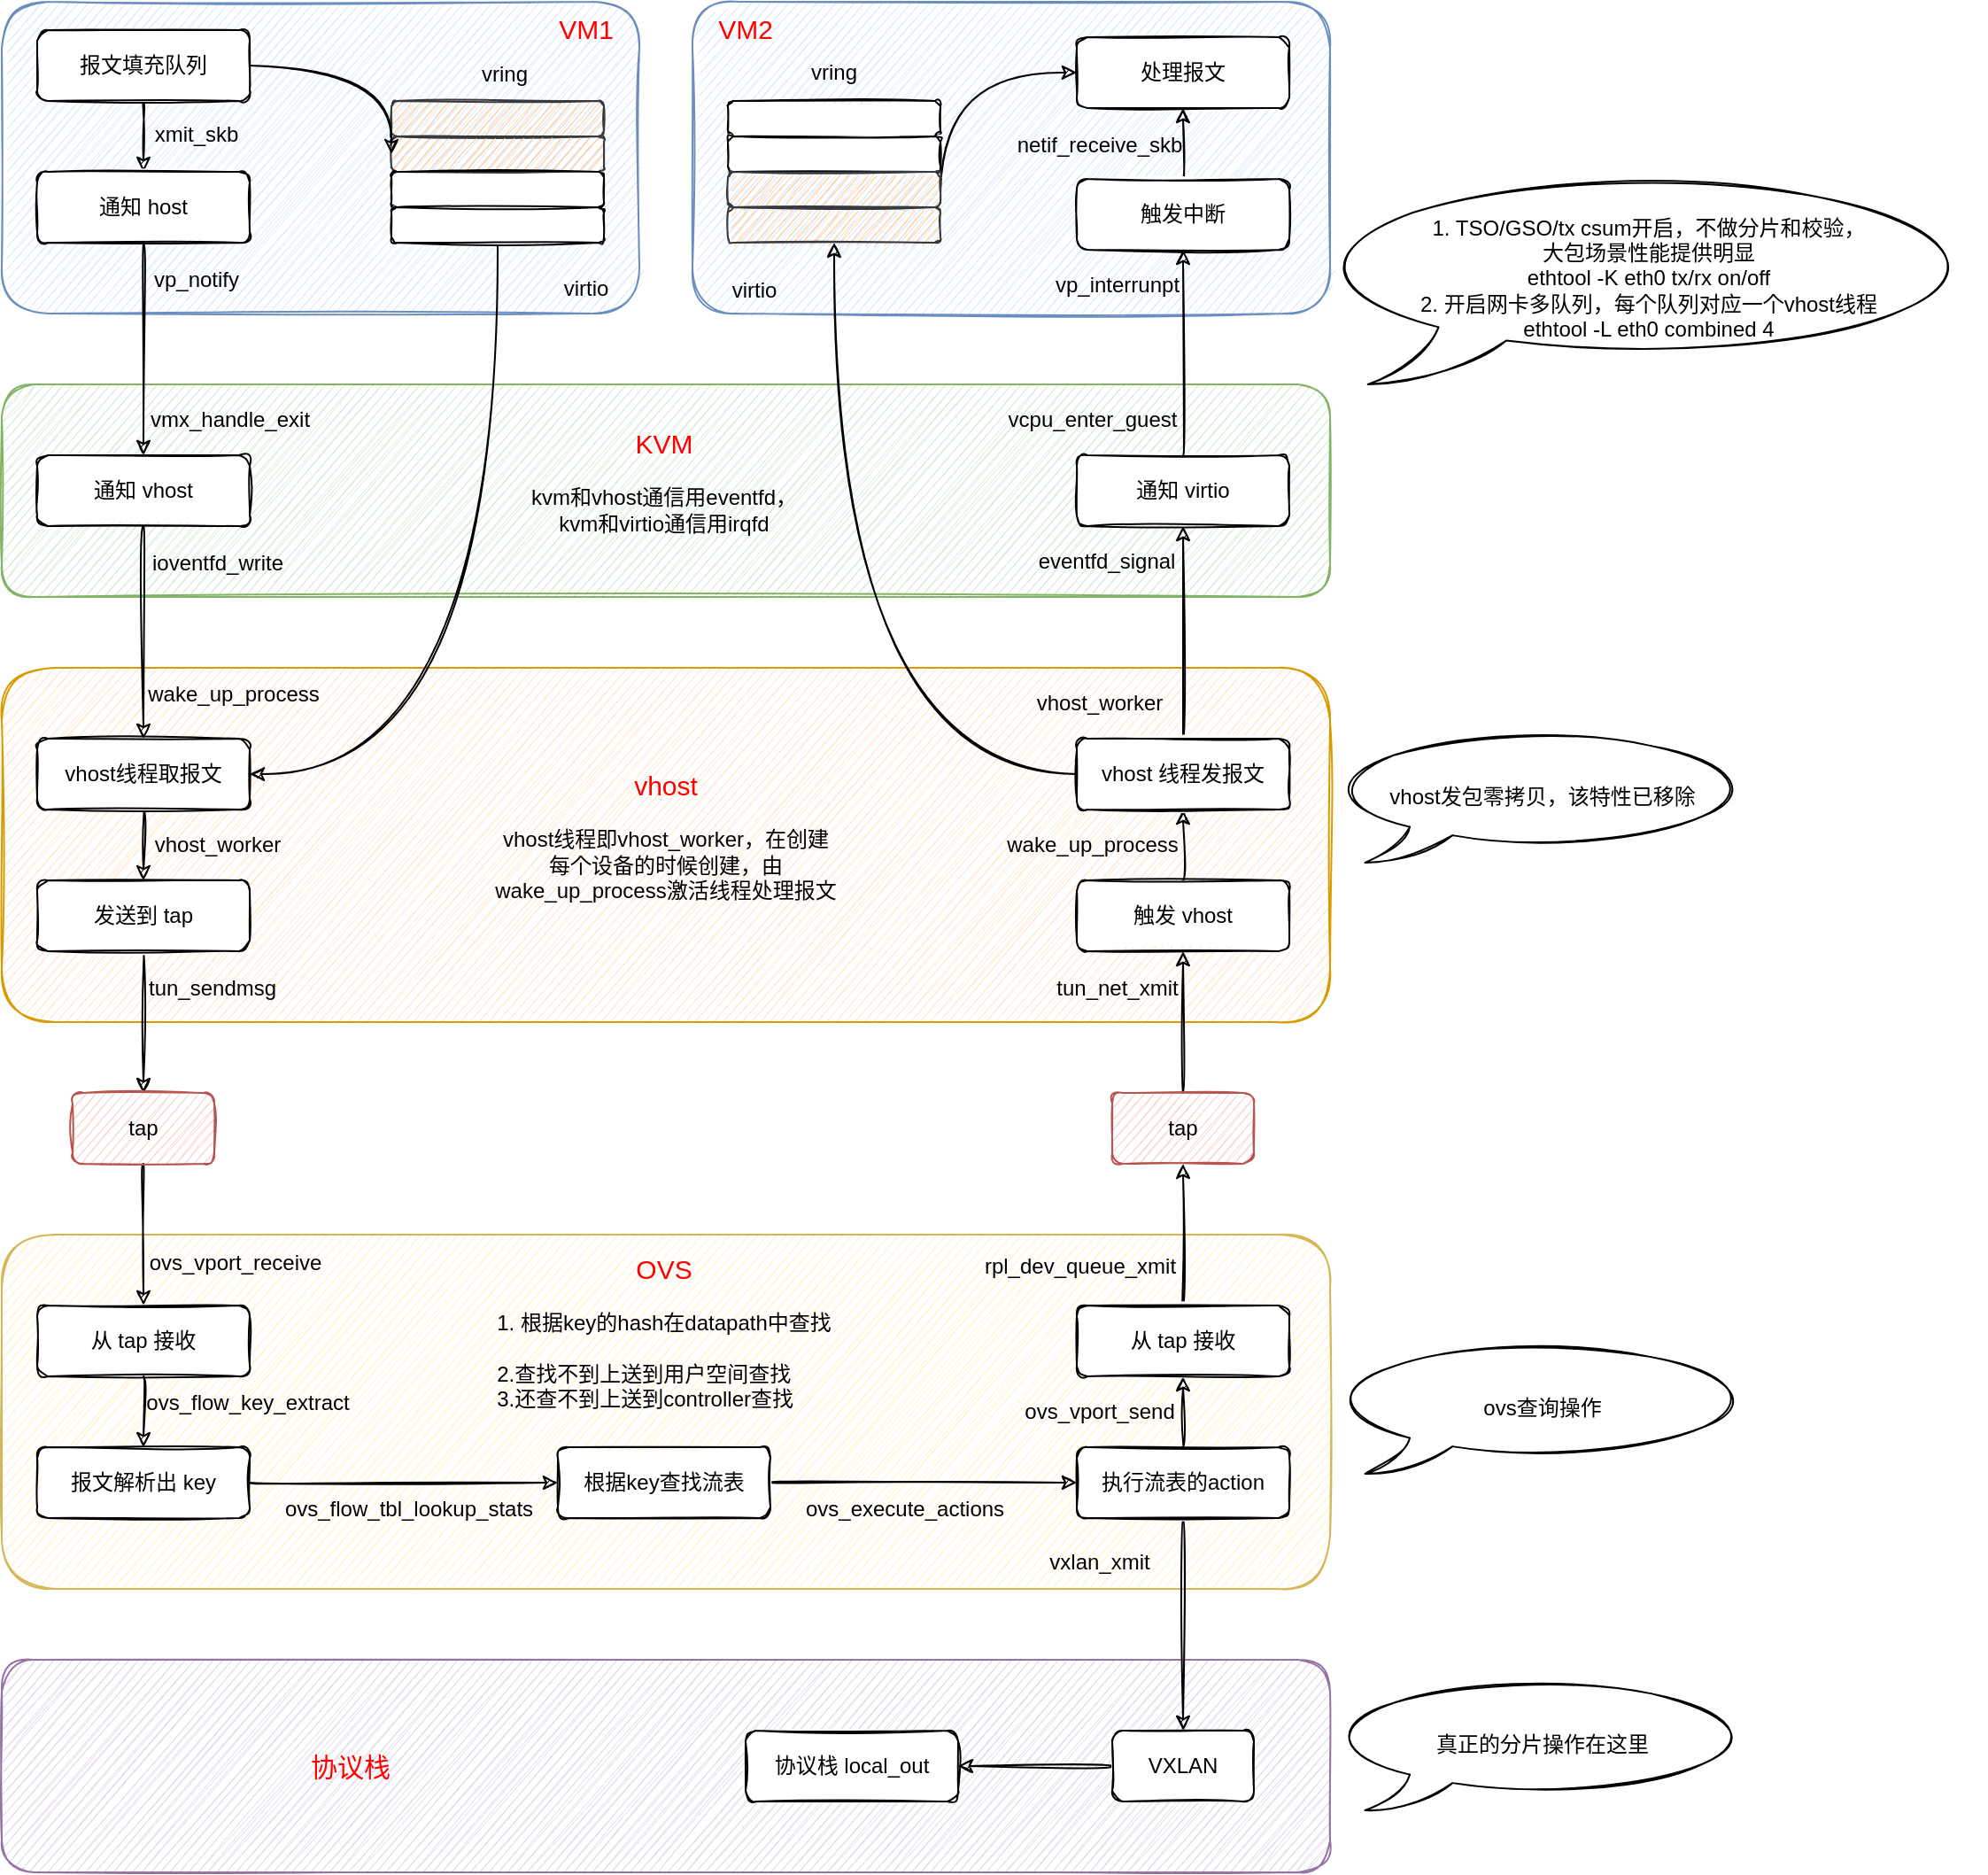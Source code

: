 <mxfile version="15.9.4" type="github">
  <diagram id="g8te5oPi9ZXhJIPehppG" name="Page-1">
    <mxGraphModel dx="1422" dy="706" grid="1" gridSize="10" guides="1" tooltips="1" connect="1" arrows="1" fold="1" page="1" pageScale="1" pageWidth="827" pageHeight="1169" math="0" shadow="0">
      <root>
        <mxCell id="0" />
        <mxCell id="1" parent="0" />
        <mxCell id="GQ-dvTlJsdlPZqajyjdu-95" value="" style="rounded=1;whiteSpace=wrap;html=1;fontSize=15;fillColor=#e1d5e7;strokeColor=#9673a6;sketch=1;" parent="1" vertex="1">
          <mxGeometry x="100" y="1480" width="750" height="120" as="geometry" />
        </mxCell>
        <mxCell id="GQ-dvTlJsdlPZqajyjdu-33" value="" style="rounded=1;whiteSpace=wrap;html=1;fillColor=#fff2cc;strokeColor=#d6b656;sketch=1;" parent="1" vertex="1">
          <mxGeometry x="100" y="1240" width="750" height="200" as="geometry" />
        </mxCell>
        <mxCell id="GQ-dvTlJsdlPZqajyjdu-26" value="" style="rounded=1;whiteSpace=wrap;html=1;fillColor=#ffe6cc;strokeColor=#d79b00;sketch=1;" parent="1" vertex="1">
          <mxGeometry x="100" y="920" width="750" height="200" as="geometry" />
        </mxCell>
        <mxCell id="GQ-dvTlJsdlPZqajyjdu-16" value="" style="rounded=1;whiteSpace=wrap;html=1;fillColor=#d5e8d4;strokeColor=#82b366;sketch=1;" parent="1" vertex="1">
          <mxGeometry x="100" y="760" width="750" height="120" as="geometry" />
        </mxCell>
        <mxCell id="GQ-dvTlJsdlPZqajyjdu-11" value="" style="rounded=1;whiteSpace=wrap;html=1;fillColor=#dae8fc;strokeColor=#6c8ebf;sketch=1;" parent="1" vertex="1">
          <mxGeometry x="100" y="544" width="360" height="176" as="geometry" />
        </mxCell>
        <mxCell id="GQ-dvTlJsdlPZqajyjdu-4" style="edgeStyle=orthogonalEdgeStyle;rounded=1;orthogonalLoop=1;jettySize=auto;html=1;exitX=0.5;exitY=1;exitDx=0;exitDy=0;sketch=1;curved=1;" parent="1" source="GQ-dvTlJsdlPZqajyjdu-2" target="GQ-dvTlJsdlPZqajyjdu-3" edge="1">
          <mxGeometry relative="1" as="geometry" />
        </mxCell>
        <mxCell id="GQ-dvTlJsdlPZqajyjdu-2" value="报文填充队列" style="rounded=1;whiteSpace=wrap;html=1;sketch=1;" parent="1" vertex="1">
          <mxGeometry x="120" y="560" width="120" height="40" as="geometry" />
        </mxCell>
        <mxCell id="GQ-dvTlJsdlPZqajyjdu-3" value="通知 host" style="rounded=1;whiteSpace=wrap;html=1;sketch=1;" parent="1" vertex="1">
          <mxGeometry x="120" y="640" width="120" height="40" as="geometry" />
        </mxCell>
        <mxCell id="GQ-dvTlJsdlPZqajyjdu-5" value="xmit_skb" style="text;html=1;strokeColor=none;fillColor=none;align=center;verticalAlign=middle;whiteSpace=wrap;rounded=1;sketch=1;" parent="1" vertex="1">
          <mxGeometry x="180" y="604" width="60" height="30" as="geometry" />
        </mxCell>
        <mxCell id="GQ-dvTlJsdlPZqajyjdu-7" value="" style="rounded=1;whiteSpace=wrap;html=1;fillColor=#ffcc99;strokeColor=#36393d;sketch=1;" parent="1" vertex="1">
          <mxGeometry x="320" y="600" width="120" height="20" as="geometry" />
        </mxCell>
        <mxCell id="GQ-dvTlJsdlPZqajyjdu-8" value="" style="rounded=1;whiteSpace=wrap;html=1;fillColor=#ffcc99;strokeColor=#36393d;sketch=1;" parent="1" vertex="1">
          <mxGeometry x="320" y="620" width="120" height="20" as="geometry" />
        </mxCell>
        <mxCell id="GQ-dvTlJsdlPZqajyjdu-9" value="" style="rounded=1;whiteSpace=wrap;html=1;sketch=1;" parent="1" vertex="1">
          <mxGeometry x="320" y="640" width="120" height="20" as="geometry" />
        </mxCell>
        <mxCell id="GQ-dvTlJsdlPZqajyjdu-85" style="edgeStyle=orthogonalEdgeStyle;rounded=1;orthogonalLoop=1;jettySize=auto;html=1;exitX=0.5;exitY=1;exitDx=0;exitDy=0;entryX=1;entryY=0.5;entryDx=0;entryDy=0;fontSize=12;sketch=1;curved=1;" parent="1" source="GQ-dvTlJsdlPZqajyjdu-10" target="GQ-dvTlJsdlPZqajyjdu-14" edge="1">
          <mxGeometry relative="1" as="geometry" />
        </mxCell>
        <mxCell id="GQ-dvTlJsdlPZqajyjdu-10" value="" style="rounded=1;whiteSpace=wrap;html=1;sketch=1;" parent="1" vertex="1">
          <mxGeometry x="320" y="660" width="120" height="20" as="geometry" />
        </mxCell>
        <mxCell id="GQ-dvTlJsdlPZqajyjdu-24" style="edgeStyle=none;rounded=1;orthogonalLoop=1;jettySize=auto;html=1;exitX=0.5;exitY=1;exitDx=0;exitDy=0;sketch=1;curved=1;" parent="1" source="GQ-dvTlJsdlPZqajyjdu-13" target="GQ-dvTlJsdlPZqajyjdu-14" edge="1">
          <mxGeometry relative="1" as="geometry" />
        </mxCell>
        <mxCell id="GQ-dvTlJsdlPZqajyjdu-13" value="通知 vhost" style="rounded=1;whiteSpace=wrap;html=1;sketch=1;" parent="1" vertex="1">
          <mxGeometry x="120" y="800" width="120" height="40" as="geometry" />
        </mxCell>
        <mxCell id="GQ-dvTlJsdlPZqajyjdu-25" value="" style="edgeStyle=none;rounded=1;orthogonalLoop=1;jettySize=auto;html=1;sketch=1;curved=1;" parent="1" source="GQ-dvTlJsdlPZqajyjdu-14" target="GQ-dvTlJsdlPZqajyjdu-15" edge="1">
          <mxGeometry relative="1" as="geometry" />
        </mxCell>
        <mxCell id="GQ-dvTlJsdlPZqajyjdu-14" value="vhost线程取报文" style="rounded=1;whiteSpace=wrap;html=1;sketch=1;" parent="1" vertex="1">
          <mxGeometry x="120" y="960" width="120" height="40" as="geometry" />
        </mxCell>
        <mxCell id="GQ-dvTlJsdlPZqajyjdu-32" style="edgeStyle=none;rounded=1;orthogonalLoop=1;jettySize=auto;html=1;exitX=0.5;exitY=1;exitDx=0;exitDy=0;entryX=0.5;entryY=0;entryDx=0;entryDy=0;sketch=1;curved=1;" parent="1" source="GQ-dvTlJsdlPZqajyjdu-15" target="GQ-dvTlJsdlPZqajyjdu-30" edge="1">
          <mxGeometry relative="1" as="geometry" />
        </mxCell>
        <mxCell id="GQ-dvTlJsdlPZqajyjdu-15" value="发送到 tap" style="rounded=1;whiteSpace=wrap;html=1;sketch=1;" parent="1" vertex="1">
          <mxGeometry x="120" y="1040" width="120" height="40" as="geometry" />
        </mxCell>
        <mxCell id="GQ-dvTlJsdlPZqajyjdu-18" value="vp_notify" style="text;html=1;strokeColor=none;fillColor=none;align=center;verticalAlign=middle;whiteSpace=wrap;rounded=1;sketch=1;" parent="1" vertex="1">
          <mxGeometry x="180" y="686" width="60" height="30" as="geometry" />
        </mxCell>
        <mxCell id="GQ-dvTlJsdlPZqajyjdu-22" value="vmx_handle_exit" style="text;html=1;strokeColor=none;fillColor=none;align=center;verticalAlign=middle;whiteSpace=wrap;rounded=1;sketch=1;" parent="1" vertex="1">
          <mxGeometry x="199" y="765" width="60" height="30" as="geometry" />
        </mxCell>
        <mxCell id="GQ-dvTlJsdlPZqajyjdu-27" value="ioventfd_write" style="text;html=1;strokeColor=none;fillColor=none;align=center;verticalAlign=middle;whiteSpace=wrap;rounded=1;sketch=1;" parent="1" vertex="1">
          <mxGeometry x="192" y="846" width="60" height="30" as="geometry" />
        </mxCell>
        <mxCell id="GQ-dvTlJsdlPZqajyjdu-28" value="wake_up_process" style="text;html=1;strokeColor=none;fillColor=none;align=center;verticalAlign=middle;whiteSpace=wrap;rounded=1;sketch=1;" parent="1" vertex="1">
          <mxGeometry x="201" y="920" width="60" height="30" as="geometry" />
        </mxCell>
        <mxCell id="GQ-dvTlJsdlPZqajyjdu-29" value="vhost_worker" style="text;html=1;strokeColor=none;fillColor=none;align=center;verticalAlign=middle;whiteSpace=wrap;rounded=1;sketch=1;" parent="1" vertex="1">
          <mxGeometry x="192" y="1005" width="60" height="30" as="geometry" />
        </mxCell>
        <mxCell id="GQ-dvTlJsdlPZqajyjdu-34" style="edgeStyle=none;rounded=1;orthogonalLoop=1;jettySize=auto;html=1;exitX=0.5;exitY=1;exitDx=0;exitDy=0;sketch=1;curved=1;" parent="1" source="GQ-dvTlJsdlPZqajyjdu-30" target="GQ-dvTlJsdlPZqajyjdu-31" edge="1">
          <mxGeometry relative="1" as="geometry" />
        </mxCell>
        <mxCell id="GQ-dvTlJsdlPZqajyjdu-30" value="tap" style="rounded=1;whiteSpace=wrap;html=1;fillColor=#f8cecc;strokeColor=#b85450;sketch=1;" parent="1" vertex="1">
          <mxGeometry x="140" y="1160" width="80" height="40" as="geometry" />
        </mxCell>
        <mxCell id="GQ-dvTlJsdlPZqajyjdu-38" style="edgeStyle=none;rounded=1;orthogonalLoop=1;jettySize=auto;html=1;exitX=0.5;exitY=1;exitDx=0;exitDy=0;entryX=0.5;entryY=0;entryDx=0;entryDy=0;sketch=1;curved=1;" parent="1" source="GQ-dvTlJsdlPZqajyjdu-31" target="GQ-dvTlJsdlPZqajyjdu-37" edge="1">
          <mxGeometry relative="1" as="geometry" />
        </mxCell>
        <mxCell id="GQ-dvTlJsdlPZqajyjdu-31" value="从 tap 接收" style="rounded=1;whiteSpace=wrap;html=1;sketch=1;" parent="1" vertex="1">
          <mxGeometry x="120" y="1280" width="120" height="40" as="geometry" />
        </mxCell>
        <mxCell id="GQ-dvTlJsdlPZqajyjdu-35" value="tun_sendmsg" style="text;html=1;strokeColor=none;fillColor=none;align=center;verticalAlign=middle;whiteSpace=wrap;rounded=1;sketch=1;" parent="1" vertex="1">
          <mxGeometry x="189" y="1086" width="60" height="30" as="geometry" />
        </mxCell>
        <mxCell id="GQ-dvTlJsdlPZqajyjdu-36" value="ovs_vport_receive" style="text;html=1;strokeColor=none;fillColor=none;align=center;verticalAlign=middle;whiteSpace=wrap;rounded=1;sketch=1;" parent="1" vertex="1">
          <mxGeometry x="202" y="1241" width="60" height="30" as="geometry" />
        </mxCell>
        <mxCell id="GQ-dvTlJsdlPZqajyjdu-43" style="edgeStyle=none;rounded=1;orthogonalLoop=1;jettySize=auto;html=1;exitX=1;exitY=0.5;exitDx=0;exitDy=0;entryX=0;entryY=0.5;entryDx=0;entryDy=0;fontSize=12;sketch=1;curved=1;" parent="1" source="GQ-dvTlJsdlPZqajyjdu-37" target="GQ-dvTlJsdlPZqajyjdu-42" edge="1">
          <mxGeometry relative="1" as="geometry" />
        </mxCell>
        <mxCell id="GQ-dvTlJsdlPZqajyjdu-37" value="报文解析出 key" style="rounded=1;whiteSpace=wrap;html=1;sketch=1;" parent="1" vertex="1">
          <mxGeometry x="120" y="1360" width="120" height="40" as="geometry" />
        </mxCell>
        <mxCell id="GQ-dvTlJsdlPZqajyjdu-39" value="ovs_flow_key_extract" style="text;html=1;strokeColor=none;fillColor=none;align=center;verticalAlign=middle;whiteSpace=wrap;rounded=1;sketch=1;" parent="1" vertex="1">
          <mxGeometry x="209" y="1320" width="60" height="30" as="geometry" />
        </mxCell>
        <mxCell id="GQ-dvTlJsdlPZqajyjdu-40" value="&lt;font style=&quot;font-size: 15px&quot; color=&quot;#ff0000&quot;&gt;VM1&lt;/font&gt;" style="text;html=1;strokeColor=none;fillColor=none;align=center;verticalAlign=middle;whiteSpace=wrap;rounded=1;sketch=1;" parent="1" vertex="1">
          <mxGeometry x="400" y="544" width="60" height="30" as="geometry" />
        </mxCell>
        <mxCell id="GQ-dvTlJsdlPZqajyjdu-41" value="&lt;font style=&quot;font-size: 12px&quot;&gt;virtio&lt;/font&gt;" style="text;html=1;strokeColor=none;fillColor=none;align=center;verticalAlign=middle;whiteSpace=wrap;rounded=1;fontSize=15;sketch=1;" parent="1" vertex="1">
          <mxGeometry x="400" y="689" width="60" height="30" as="geometry" />
        </mxCell>
        <mxCell id="GQ-dvTlJsdlPZqajyjdu-46" style="edgeStyle=none;rounded=1;orthogonalLoop=1;jettySize=auto;html=1;exitX=1;exitY=0.5;exitDx=0;exitDy=0;entryX=0;entryY=0.5;entryDx=0;entryDy=0;fontSize=12;sketch=1;curved=1;" parent="1" source="GQ-dvTlJsdlPZqajyjdu-42" target="GQ-dvTlJsdlPZqajyjdu-45" edge="1">
          <mxGeometry relative="1" as="geometry" />
        </mxCell>
        <mxCell id="GQ-dvTlJsdlPZqajyjdu-42" value="根据key查找流表" style="rounded=1;whiteSpace=wrap;html=1;sketch=1;" parent="1" vertex="1">
          <mxGeometry x="414" y="1360" width="120" height="40" as="geometry" />
        </mxCell>
        <mxCell id="GQ-dvTlJsdlPZqajyjdu-44" value="ovs_flow_tbl_lookup_stats" style="text;html=1;strokeColor=none;fillColor=none;align=center;verticalAlign=middle;whiteSpace=wrap;rounded=1;fontSize=12;sketch=1;" parent="1" vertex="1">
          <mxGeometry x="300" y="1380" width="60" height="30" as="geometry" />
        </mxCell>
        <mxCell id="GQ-dvTlJsdlPZqajyjdu-49" style="edgeStyle=none;rounded=1;orthogonalLoop=1;jettySize=auto;html=1;exitX=0.5;exitY=0;exitDx=0;exitDy=0;entryX=0.5;entryY=1;entryDx=0;entryDy=0;fontSize=12;sketch=1;curved=1;" parent="1" source="GQ-dvTlJsdlPZqajyjdu-45" target="GQ-dvTlJsdlPZqajyjdu-48" edge="1">
          <mxGeometry relative="1" as="geometry" />
        </mxCell>
        <mxCell id="GQ-dvTlJsdlPZqajyjdu-92" style="rounded=1;orthogonalLoop=1;jettySize=auto;html=1;exitX=0.5;exitY=1;exitDx=0;exitDy=0;entryX=0.5;entryY=0;entryDx=0;entryDy=0;fontSize=15;fontColor=#FF0000;sketch=1;curved=1;" parent="1" source="GQ-dvTlJsdlPZqajyjdu-45" target="GQ-dvTlJsdlPZqajyjdu-91" edge="1">
          <mxGeometry relative="1" as="geometry" />
        </mxCell>
        <mxCell id="GQ-dvTlJsdlPZqajyjdu-45" value="执行流表的action" style="rounded=1;whiteSpace=wrap;html=1;sketch=1;" parent="1" vertex="1">
          <mxGeometry x="707" y="1360" width="120" height="40" as="geometry" />
        </mxCell>
        <mxCell id="GQ-dvTlJsdlPZqajyjdu-47" value="ovs_execute_actions" style="text;html=1;strokeColor=none;fillColor=none;align=center;verticalAlign=middle;whiteSpace=wrap;rounded=1;fontSize=12;sketch=1;" parent="1" vertex="1">
          <mxGeometry x="580" y="1380" width="60" height="30" as="geometry" />
        </mxCell>
        <mxCell id="GQ-dvTlJsdlPZqajyjdu-53" style="edgeStyle=none;rounded=1;orthogonalLoop=1;jettySize=auto;html=1;exitX=0.5;exitY=0;exitDx=0;exitDy=0;fontSize=12;sketch=1;curved=1;" parent="1" source="GQ-dvTlJsdlPZqajyjdu-48" target="GQ-dvTlJsdlPZqajyjdu-52" edge="1">
          <mxGeometry relative="1" as="geometry" />
        </mxCell>
        <mxCell id="GQ-dvTlJsdlPZqajyjdu-48" value="从 tap 接收" style="rounded=1;whiteSpace=wrap;html=1;sketch=1;" parent="1" vertex="1">
          <mxGeometry x="707" y="1280" width="120" height="40" as="geometry" />
        </mxCell>
        <mxCell id="GQ-dvTlJsdlPZqajyjdu-50" value="ovs_vport_send" style="text;html=1;strokeColor=none;fillColor=none;align=center;verticalAlign=middle;whiteSpace=wrap;rounded=1;fontSize=12;sketch=1;" parent="1" vertex="1">
          <mxGeometry x="690" y="1325" width="60" height="30" as="geometry" />
        </mxCell>
        <mxCell id="GQ-dvTlJsdlPZqajyjdu-56" style="edgeStyle=none;rounded=1;orthogonalLoop=1;jettySize=auto;html=1;exitX=0.5;exitY=0;exitDx=0;exitDy=0;fontSize=12;sketch=1;curved=1;" parent="1" source="GQ-dvTlJsdlPZqajyjdu-52" target="GQ-dvTlJsdlPZqajyjdu-55" edge="1">
          <mxGeometry relative="1" as="geometry" />
        </mxCell>
        <mxCell id="GQ-dvTlJsdlPZqajyjdu-52" value="tap" style="rounded=1;whiteSpace=wrap;html=1;fillColor=#f8cecc;strokeColor=#b85450;sketch=1;" parent="1" vertex="1">
          <mxGeometry x="727" y="1160" width="80" height="40" as="geometry" />
        </mxCell>
        <mxCell id="GQ-dvTlJsdlPZqajyjdu-54" value="rpl_dev_queue_xmit" style="text;html=1;strokeColor=none;fillColor=none;align=center;verticalAlign=middle;whiteSpace=wrap;rounded=1;fontSize=12;sketch=1;" parent="1" vertex="1">
          <mxGeometry x="679" y="1243" width="60" height="30" as="geometry" />
        </mxCell>
        <mxCell id="GQ-dvTlJsdlPZqajyjdu-58" style="edgeStyle=none;rounded=1;orthogonalLoop=1;jettySize=auto;html=1;exitX=0.5;exitY=0;exitDx=0;exitDy=0;entryX=0.5;entryY=1;entryDx=0;entryDy=0;fontSize=12;sketch=1;curved=1;" parent="1" source="GQ-dvTlJsdlPZqajyjdu-55" target="GQ-dvTlJsdlPZqajyjdu-57" edge="1">
          <mxGeometry relative="1" as="geometry" />
        </mxCell>
        <mxCell id="GQ-dvTlJsdlPZqajyjdu-55" value="触发 vhost" style="rounded=1;whiteSpace=wrap;html=1;sketch=1;" parent="1" vertex="1">
          <mxGeometry x="707" y="1040" width="120" height="40" as="geometry" />
        </mxCell>
        <mxCell id="GQ-dvTlJsdlPZqajyjdu-62" style="edgeStyle=none;rounded=1;orthogonalLoop=1;jettySize=auto;html=1;exitX=0.5;exitY=0;exitDx=0;exitDy=0;fontSize=12;sketch=1;curved=1;" parent="1" source="GQ-dvTlJsdlPZqajyjdu-57" target="GQ-dvTlJsdlPZqajyjdu-61" edge="1">
          <mxGeometry relative="1" as="geometry" />
        </mxCell>
        <mxCell id="GQ-dvTlJsdlPZqajyjdu-57" value="vhost 线程发报文" style="rounded=1;whiteSpace=wrap;html=1;sketch=1;" parent="1" vertex="1">
          <mxGeometry x="707" y="960" width="120" height="40" as="geometry" />
        </mxCell>
        <mxCell id="GQ-dvTlJsdlPZqajyjdu-59" value="tun_net_xmit" style="text;html=1;strokeColor=none;fillColor=none;align=center;verticalAlign=middle;whiteSpace=wrap;rounded=1;fontSize=12;sketch=1;" parent="1" vertex="1">
          <mxGeometry x="700" y="1086" width="60" height="30" as="geometry" />
        </mxCell>
        <mxCell id="GQ-dvTlJsdlPZqajyjdu-60" value="wake_up_process" style="text;html=1;strokeColor=none;fillColor=none;align=center;verticalAlign=middle;whiteSpace=wrap;rounded=1;fontSize=12;sketch=1;" parent="1" vertex="1">
          <mxGeometry x="686" y="1005" width="60" height="30" as="geometry" />
        </mxCell>
        <mxCell id="GQ-dvTlJsdlPZqajyjdu-61" value="通知 virtio" style="rounded=1;whiteSpace=wrap;html=1;sketch=1;" parent="1" vertex="1">
          <mxGeometry x="707" y="800" width="120" height="40" as="geometry" />
        </mxCell>
        <mxCell id="GQ-dvTlJsdlPZqajyjdu-63" value="vhost_worker" style="text;html=1;strokeColor=none;fillColor=none;align=center;verticalAlign=middle;whiteSpace=wrap;rounded=1;fontSize=12;sketch=1;" parent="1" vertex="1">
          <mxGeometry x="690" y="925" width="60" height="30" as="geometry" />
        </mxCell>
        <mxCell id="GQ-dvTlJsdlPZqajyjdu-64" value="eventfd_signal" style="text;html=1;strokeColor=none;fillColor=none;align=center;verticalAlign=middle;whiteSpace=wrap;rounded=1;fontSize=12;sketch=1;" parent="1" vertex="1">
          <mxGeometry x="694" y="845" width="60" height="30" as="geometry" />
        </mxCell>
        <mxCell id="GQ-dvTlJsdlPZqajyjdu-66" value="" style="rounded=1;whiteSpace=wrap;html=1;fillColor=#dae8fc;strokeColor=#6c8ebf;sketch=1;" parent="1" vertex="1">
          <mxGeometry x="490" y="544" width="360" height="176" as="geometry" />
        </mxCell>
        <mxCell id="GQ-dvTlJsdlPZqajyjdu-69" value="处理报文" style="rounded=1;whiteSpace=wrap;html=1;sketch=1;" parent="1" vertex="1">
          <mxGeometry x="707" y="564" width="120" height="40" as="geometry" />
        </mxCell>
        <mxCell id="GQ-dvTlJsdlPZqajyjdu-81" style="edgeStyle=none;rounded=1;orthogonalLoop=1;jettySize=auto;html=1;exitX=0.5;exitY=0;exitDx=0;exitDy=0;fontSize=12;sketch=1;curved=1;" parent="1" source="GQ-dvTlJsdlPZqajyjdu-70" target="GQ-dvTlJsdlPZqajyjdu-69" edge="1">
          <mxGeometry relative="1" as="geometry" />
        </mxCell>
        <mxCell id="GQ-dvTlJsdlPZqajyjdu-70" value="触发中断" style="rounded=1;whiteSpace=wrap;html=1;sketch=1;" parent="1" vertex="1">
          <mxGeometry x="707" y="644" width="120" height="40" as="geometry" />
        </mxCell>
        <mxCell id="GQ-dvTlJsdlPZqajyjdu-71" value="netif_receive_skb" style="text;html=1;strokeColor=none;fillColor=none;align=center;verticalAlign=middle;whiteSpace=wrap;rounded=1;sketch=1;" parent="1" vertex="1">
          <mxGeometry x="690" y="610" width="60" height="30" as="geometry" />
        </mxCell>
        <mxCell id="GQ-dvTlJsdlPZqajyjdu-72" value="" style="rounded=1;whiteSpace=wrap;html=1;sketch=1;" parent="1" vertex="1">
          <mxGeometry x="510" y="600" width="120" height="20" as="geometry" />
        </mxCell>
        <mxCell id="GQ-dvTlJsdlPZqajyjdu-73" value="" style="rounded=1;whiteSpace=wrap;html=1;sketch=1;" parent="1" vertex="1">
          <mxGeometry x="510" y="620" width="120" height="20" as="geometry" />
        </mxCell>
        <mxCell id="GQ-dvTlJsdlPZqajyjdu-84" style="edgeStyle=orthogonalEdgeStyle;rounded=1;orthogonalLoop=1;jettySize=auto;html=1;exitX=1;exitY=0.5;exitDx=0;exitDy=0;entryX=0;entryY=0.5;entryDx=0;entryDy=0;fontSize=12;sketch=1;curved=1;" parent="1" source="GQ-dvTlJsdlPZqajyjdu-74" target="GQ-dvTlJsdlPZqajyjdu-69" edge="1">
          <mxGeometry relative="1" as="geometry">
            <Array as="points">
              <mxPoint x="630" y="584" />
            </Array>
          </mxGeometry>
        </mxCell>
        <mxCell id="GQ-dvTlJsdlPZqajyjdu-74" value="" style="rounded=1;whiteSpace=wrap;html=1;fillColor=#ffcc99;strokeColor=#36393d;sketch=1;" parent="1" vertex="1">
          <mxGeometry x="510" y="640" width="120" height="20" as="geometry" />
        </mxCell>
        <mxCell id="GQ-dvTlJsdlPZqajyjdu-75" value="" style="rounded=1;whiteSpace=wrap;html=1;fillColor=#ffcc99;strokeColor=#36393d;sketch=1;" parent="1" vertex="1">
          <mxGeometry x="510" y="660" width="120" height="20" as="geometry" />
        </mxCell>
        <mxCell id="GQ-dvTlJsdlPZqajyjdu-76" value="vp_interrunpt" style="text;html=1;strokeColor=none;fillColor=none;align=center;verticalAlign=middle;whiteSpace=wrap;rounded=1;sketch=1;" parent="1" vertex="1">
          <mxGeometry x="700" y="689" width="60" height="30" as="geometry" />
        </mxCell>
        <mxCell id="GQ-dvTlJsdlPZqajyjdu-77" value="&lt;font style=&quot;font-size: 15px&quot; color=&quot;#ff0000&quot;&gt;VM2&lt;/font&gt;" style="text;html=1;strokeColor=none;fillColor=none;align=center;verticalAlign=middle;whiteSpace=wrap;rounded=1;sketch=1;" parent="1" vertex="1">
          <mxGeometry x="490" y="544" width="60" height="30" as="geometry" />
        </mxCell>
        <mxCell id="GQ-dvTlJsdlPZqajyjdu-78" value="&lt;font style=&quot;font-size: 12px&quot;&gt;virtio&lt;/font&gt;" style="text;html=1;strokeColor=none;fillColor=none;align=center;verticalAlign=middle;whiteSpace=wrap;rounded=1;fontSize=15;sketch=1;" parent="1" vertex="1">
          <mxGeometry x="500" y="690" width="50" height="30" as="geometry" />
        </mxCell>
        <mxCell id="GQ-dvTlJsdlPZqajyjdu-79" style="rounded=1;orthogonalLoop=1;jettySize=auto;html=1;exitX=0.5;exitY=0;exitDx=0;exitDy=0;fontSize=12;sketch=1;curved=1;" parent="1" source="GQ-dvTlJsdlPZqajyjdu-61" target="GQ-dvTlJsdlPZqajyjdu-70" edge="1">
          <mxGeometry relative="1" as="geometry" />
        </mxCell>
        <mxCell id="GQ-dvTlJsdlPZqajyjdu-80" value="vcpu_enter_guest" style="text;html=1;strokeColor=none;fillColor=none;align=center;verticalAlign=middle;whiteSpace=wrap;rounded=1;fontSize=12;sketch=1;" parent="1" vertex="1">
          <mxGeometry x="686" y="765" width="60" height="30" as="geometry" />
        </mxCell>
        <mxCell id="GQ-dvTlJsdlPZqajyjdu-82" style="edgeStyle=orthogonalEdgeStyle;rounded=1;orthogonalLoop=1;jettySize=auto;html=1;exitX=0;exitY=0.5;exitDx=0;exitDy=0;entryX=0.5;entryY=1;entryDx=0;entryDy=0;fontSize=12;sketch=1;curved=1;" parent="1" source="GQ-dvTlJsdlPZqajyjdu-57" target="GQ-dvTlJsdlPZqajyjdu-75" edge="1">
          <mxGeometry relative="1" as="geometry" />
        </mxCell>
        <mxCell id="GQ-dvTlJsdlPZqajyjdu-65" style="edgeStyle=orthogonalEdgeStyle;rounded=1;orthogonalLoop=1;jettySize=auto;html=1;exitX=1;exitY=0.5;exitDx=0;exitDy=0;entryX=0;entryY=0.5;entryDx=0;entryDy=0;fontSize=12;sketch=1;curved=1;" parent="1" source="GQ-dvTlJsdlPZqajyjdu-2" target="GQ-dvTlJsdlPZqajyjdu-8" edge="1">
          <mxGeometry relative="1" as="geometry">
            <Array as="points">
              <mxPoint x="320" y="580" />
            </Array>
          </mxGeometry>
        </mxCell>
        <mxCell id="GQ-dvTlJsdlPZqajyjdu-86" value="vring" style="text;html=1;strokeColor=none;fillColor=none;align=center;verticalAlign=middle;whiteSpace=wrap;rounded=1;fontSize=12;sketch=1;" parent="1" vertex="1">
          <mxGeometry x="354" y="570" width="60" height="30" as="geometry" />
        </mxCell>
        <mxCell id="GQ-dvTlJsdlPZqajyjdu-87" value="vring" style="text;html=1;strokeColor=none;fillColor=none;align=center;verticalAlign=middle;whiteSpace=wrap;rounded=1;fontSize=12;sketch=1;" parent="1" vertex="1">
          <mxGeometry x="540" y="569" width="60" height="30" as="geometry" />
        </mxCell>
        <mxCell id="GQ-dvTlJsdlPZqajyjdu-88" value="&lt;font style=&quot;font-size: 15px&quot;&gt;&lt;font color=&quot;#ff0000&quot;&gt;KVM&lt;/font&gt;&lt;br&gt;&lt;/font&gt;&lt;br&gt;kvm和vhost通信用eventfd，kvm和virtio通信用irqfd" style="text;html=1;strokeColor=none;fillColor=none;align=center;verticalAlign=middle;whiteSpace=wrap;rounded=1;fontSize=12;sketch=1;" parent="1" vertex="1">
          <mxGeometry x="396" y="800" width="156" height="30" as="geometry" />
        </mxCell>
        <mxCell id="GQ-dvTlJsdlPZqajyjdu-89" value="&lt;font style=&quot;font-size: 15px&quot;&gt;&lt;font color=&quot;#ff0000&quot;&gt;vhost&lt;/font&gt;&lt;br&gt;&lt;/font&gt;&lt;br&gt;vhost线程即vhost_worker，在创建每个设备的时候创建，由wake_up_process激活线程处理报文" style="text;html=1;strokeColor=none;fillColor=none;align=center;verticalAlign=middle;whiteSpace=wrap;rounded=1;fontSize=12;sketch=1;" parent="1" vertex="1">
          <mxGeometry x="377" y="1000" width="196" height="30" as="geometry" />
        </mxCell>
        <mxCell id="GQ-dvTlJsdlPZqajyjdu-90" value="&lt;font style=&quot;font-size: 15px&quot;&gt;&lt;font color=&quot;#ff0000&quot;&gt;OVS&lt;/font&gt;&lt;br&gt;&lt;/font&gt;&lt;br&gt;&lt;div style=&quot;text-align: left&quot;&gt;&lt;span&gt;1. 根据key的hash在datapath中查找&lt;/span&gt;&lt;/div&gt;&lt;div style=&quot;text-align: left&quot;&gt;&lt;br&gt;&lt;/div&gt;&lt;div style=&quot;text-align: left&quot;&gt;&lt;span&gt;2.查找不到上送到用户空间查找&lt;/span&gt;&lt;/div&gt;&lt;div style=&quot;text-align: left&quot;&gt;&lt;span&gt;3.还查不到上送到controller查找&lt;/span&gt;&lt;/div&gt;" style="text;html=1;strokeColor=none;fillColor=none;align=center;verticalAlign=middle;whiteSpace=wrap;rounded=1;fontSize=12;sketch=1;" parent="1" vertex="1">
          <mxGeometry x="376" y="1280" width="196" height="30" as="geometry" />
        </mxCell>
        <mxCell id="GQ-dvTlJsdlPZqajyjdu-96" style="edgeStyle=none;rounded=1;orthogonalLoop=1;jettySize=auto;html=1;exitX=0;exitY=0.5;exitDx=0;exitDy=0;entryX=1;entryY=0.5;entryDx=0;entryDy=0;fontSize=15;fontColor=#FF0000;sketch=1;curved=1;" parent="1" source="GQ-dvTlJsdlPZqajyjdu-91" target="GQ-dvTlJsdlPZqajyjdu-94" edge="1">
          <mxGeometry relative="1" as="geometry" />
        </mxCell>
        <mxCell id="GQ-dvTlJsdlPZqajyjdu-91" value="VXLAN" style="rounded=1;whiteSpace=wrap;html=1;sketch=1;" parent="1" vertex="1">
          <mxGeometry x="727" y="1520" width="80" height="40" as="geometry" />
        </mxCell>
        <mxCell id="GQ-dvTlJsdlPZqajyjdu-94" value="协议栈 local_out" style="rounded=1;whiteSpace=wrap;html=1;sketch=1;" parent="1" vertex="1">
          <mxGeometry x="520" y="1520" width="120" height="40" as="geometry" />
        </mxCell>
        <mxCell id="GQ-dvTlJsdlPZqajyjdu-97" value="&lt;font color=&quot;#ff0000&quot;&gt;&lt;span style=&quot;font-size: 15px&quot;&gt;协议栈&lt;/span&gt;&lt;/font&gt;" style="text;html=1;strokeColor=none;fillColor=none;align=center;verticalAlign=middle;whiteSpace=wrap;rounded=1;fontSize=12;sketch=1;" parent="1" vertex="1">
          <mxGeometry x="199" y="1525" width="196" height="30" as="geometry" />
        </mxCell>
        <mxCell id="GQ-dvTlJsdlPZqajyjdu-98" value="vxlan_xmit" style="text;html=1;strokeColor=none;fillColor=none;align=center;verticalAlign=middle;whiteSpace=wrap;rounded=1;fontSize=12;sketch=1;" parent="1" vertex="1">
          <mxGeometry x="690" y="1410" width="60" height="30" as="geometry" />
        </mxCell>
        <mxCell id="RxDHCEaJ5ndv0PJf2Nav-2" value="" style="edgeStyle=none;rounded=1;orthogonalLoop=1;jettySize=auto;html=1;exitX=0.5;exitY=1;exitDx=0;exitDy=0;sketch=1;curved=1;endArrow=classic;endFill=1;" edge="1" parent="1" source="GQ-dvTlJsdlPZqajyjdu-3" target="GQ-dvTlJsdlPZqajyjdu-13">
          <mxGeometry relative="1" as="geometry">
            <mxPoint x="180" y="680" as="sourcePoint" />
            <mxPoint x="180" y="725" as="targetPoint" />
          </mxGeometry>
        </mxCell>
        <mxCell id="RxDHCEaJ5ndv0PJf2Nav-10" value="&lt;span&gt;1. TSO/GSO/tx csum开启，不做分片和校验，&lt;br&gt;大包场景性能提供明显&lt;br&gt;ethtool -K eth0 tx/rx on/off&lt;br&gt;2. 开启网卡多队列，每个队列对应一个vhost线程&lt;br&gt;ethtool -L eth0 combined 4&lt;br&gt;&lt;/span&gt;" style="whiteSpace=wrap;html=1;shape=mxgraph.basic.oval_callout;rounded=1;sketch=1;fontSize=12;" vertex="1" parent="1">
          <mxGeometry x="840" y="640" width="380" height="120" as="geometry" />
        </mxCell>
        <mxCell id="RxDHCEaJ5ndv0PJf2Nav-11" value="&lt;span&gt;vhost发包零拷贝，该特性已移除&lt;br&gt;&lt;/span&gt;" style="whiteSpace=wrap;html=1;shape=mxgraph.basic.oval_callout;rounded=1;sketch=1;fontSize=12;" vertex="1" parent="1">
          <mxGeometry x="850" y="955" width="240" height="75" as="geometry" />
        </mxCell>
        <mxCell id="RxDHCEaJ5ndv0PJf2Nav-12" value="&lt;span&gt;ovs查询操作&lt;br&gt;&lt;/span&gt;" style="whiteSpace=wrap;html=1;shape=mxgraph.basic.oval_callout;rounded=1;sketch=1;fontSize=12;" vertex="1" parent="1">
          <mxGeometry x="850" y="1300" width="240" height="75" as="geometry" />
        </mxCell>
        <mxCell id="RxDHCEaJ5ndv0PJf2Nav-13" value="&lt;span&gt;真正的分片操作在这里&lt;br&gt;&lt;/span&gt;" style="whiteSpace=wrap;html=1;shape=mxgraph.basic.oval_callout;rounded=1;sketch=1;fontSize=12;" vertex="1" parent="1">
          <mxGeometry x="850" y="1490" width="240" height="75" as="geometry" />
        </mxCell>
      </root>
    </mxGraphModel>
  </diagram>
</mxfile>
